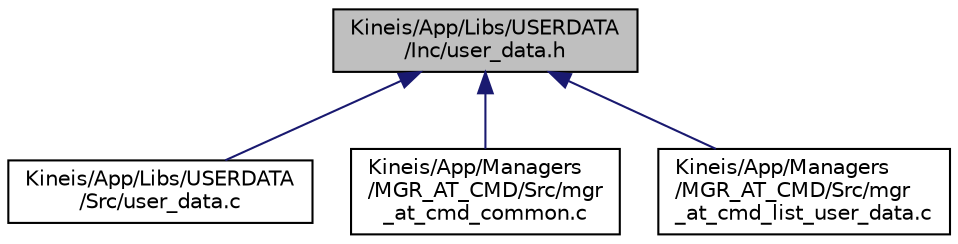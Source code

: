 digraph "Kineis/App/Libs/USERDATA/Inc/user_data.h"
{
 // INTERACTIVE_SVG=YES
 // LATEX_PDF_SIZE
  edge [fontname="Helvetica",fontsize="10",labelfontname="Helvetica",labelfontsize="10"];
  node [fontname="Helvetica",fontsize="10",shape=record];
  Node1 [label="Kineis/App/Libs/USERDATA\l/Inc/user_data.h",height=0.2,width=0.4,color="black", fillcolor="grey75", style="filled", fontcolor="black",tooltip="Library to handle user data to be be received or transmitted over the air through several networks (e..."];
  Node1 -> Node2 [dir="back",color="midnightblue",fontsize="10",style="solid",fontname="Helvetica"];
  Node2 [label="Kineis/App/Libs/USERDATA\l/Src/user_data.c",height=0.2,width=0.4,color="black", fillcolor="white", style="filled",URL="$d0/d01/user__data_8c.html",tooltip="Library to handle user data to be be received or transmitted over the air."];
  Node1 -> Node3 [dir="back",color="midnightblue",fontsize="10",style="solid",fontname="Helvetica"];
  Node3 [label="Kineis/App/Managers\l/MGR_AT_CMD/Src/mgr\l_at_cmd_common.c",height=0.2,width=0.4,color="black", fillcolor="white", style="filled",URL="$d5/dd7/mgr__at__cmd__common_8c.html",tooltip="common part of the AT cmd manager (logging, AT cmd response api)"];
  Node1 -> Node4 [dir="back",color="midnightblue",fontsize="10",style="solid",fontname="Helvetica"];
  Node4 [label="Kineis/App/Managers\l/MGR_AT_CMD/Src/mgr\l_at_cmd_list_user_data.c",height=0.2,width=0.4,color="black", fillcolor="white", style="filled",URL="$d8/d11/mgr__at__cmd__list__user__data_8c.html",tooltip="subset of AT commands concerning user data manipulation such as TX"];
}
